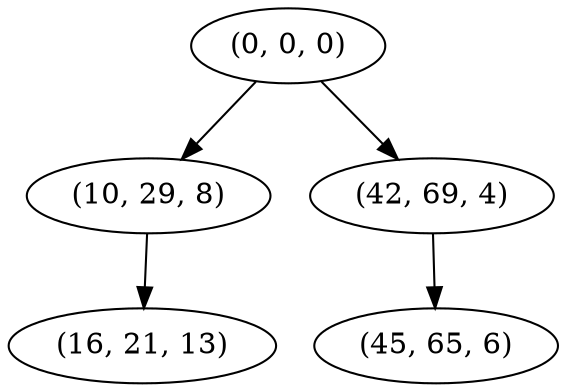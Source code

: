 digraph tree {
    "(0, 0, 0)";
    "(10, 29, 8)";
    "(16, 21, 13)";
    "(42, 69, 4)";
    "(45, 65, 6)";
    "(0, 0, 0)" -> "(10, 29, 8)";
    "(0, 0, 0)" -> "(42, 69, 4)";
    "(10, 29, 8)" -> "(16, 21, 13)";
    "(42, 69, 4)" -> "(45, 65, 6)";
}
